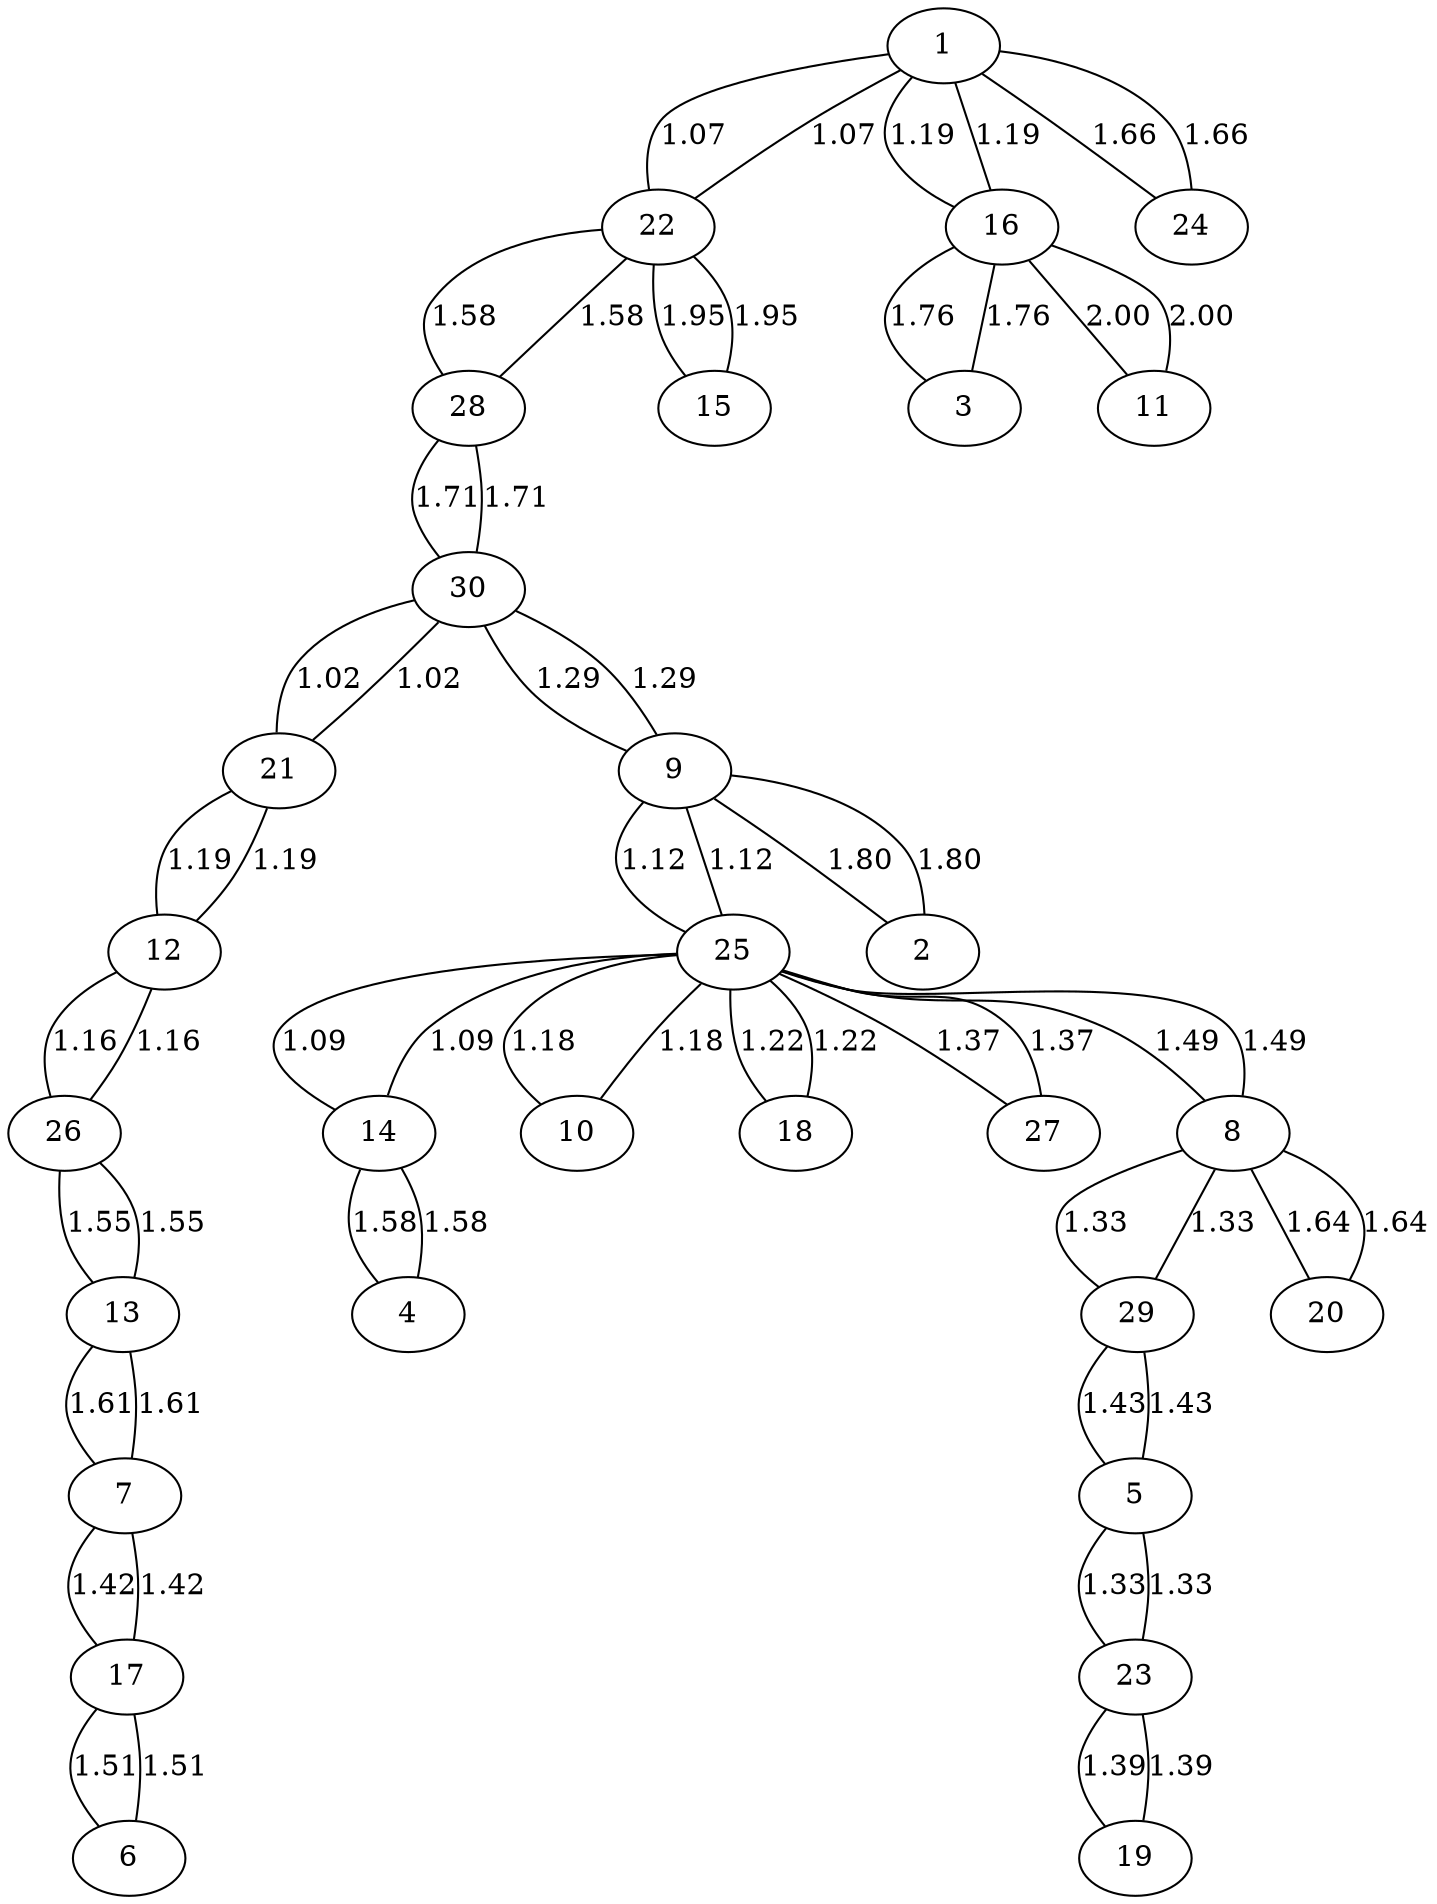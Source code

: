 graph sample {
1 -- 22 [label=1.07];
22 -- 1 [label=1.07];
1 -- 16 [label=1.19];
16 -- 1 [label=1.19];
22 -- 28 [label=1.58];
28 -- 22 [label=1.58];
1 -- 24 [label=1.66];
24 -- 1 [label=1.66];
28 -- 30 [label=1.71];
30 -- 28 [label=1.71];
30 -- 21 [label=1.02];
21 -- 30 [label=1.02];
21 -- 12 [label=1.19];
12 -- 21 [label=1.19];
12 -- 26 [label=1.16];
26 -- 12 [label=1.16];
30 -- 9 [label=1.29];
9 -- 30 [label=1.29];
9 -- 25 [label=1.12];
25 -- 9 [label=1.12];
25 -- 14 [label=1.09];
14 -- 25 [label=1.09];
25 -- 10 [label=1.18];
10 -- 25 [label=1.18];
25 -- 18 [label=1.22];
18 -- 25 [label=1.22];
25 -- 27 [label=1.37];
27 -- 25 [label=1.37];
25 -- 8 [label=1.49];
8 -- 25 [label=1.49];
8 -- 29 [label=1.33];
29 -- 8 [label=1.33];
29 -- 5 [label=1.43];
5 -- 29 [label=1.43];
5 -- 23 [label=1.33];
23 -- 5 [label=1.33];
23 -- 19 [label=1.39];
19 -- 23 [label=1.39];
26 -- 13 [label=1.55];
13 -- 26 [label=1.55];
14 -- 4 [label=1.58];
4 -- 14 [label=1.58];
13 -- 7 [label=1.61];
7 -- 13 [label=1.61];
7 -- 17 [label=1.42];
17 -- 7 [label=1.42];
17 -- 6 [label=1.51];
6 -- 17 [label=1.51];
8 -- 20 [label=1.64];
20 -- 8 [label=1.64];
16 -- 3 [label=1.76];
3 -- 16 [label=1.76];
9 -- 2 [label=1.80];
2 -- 9 [label=1.80];
22 -- 15 [label=1.95];
15 -- 22 [label=1.95];
16 -- 11 [label=2.00];
11 -- 16 [label=2.00];
}